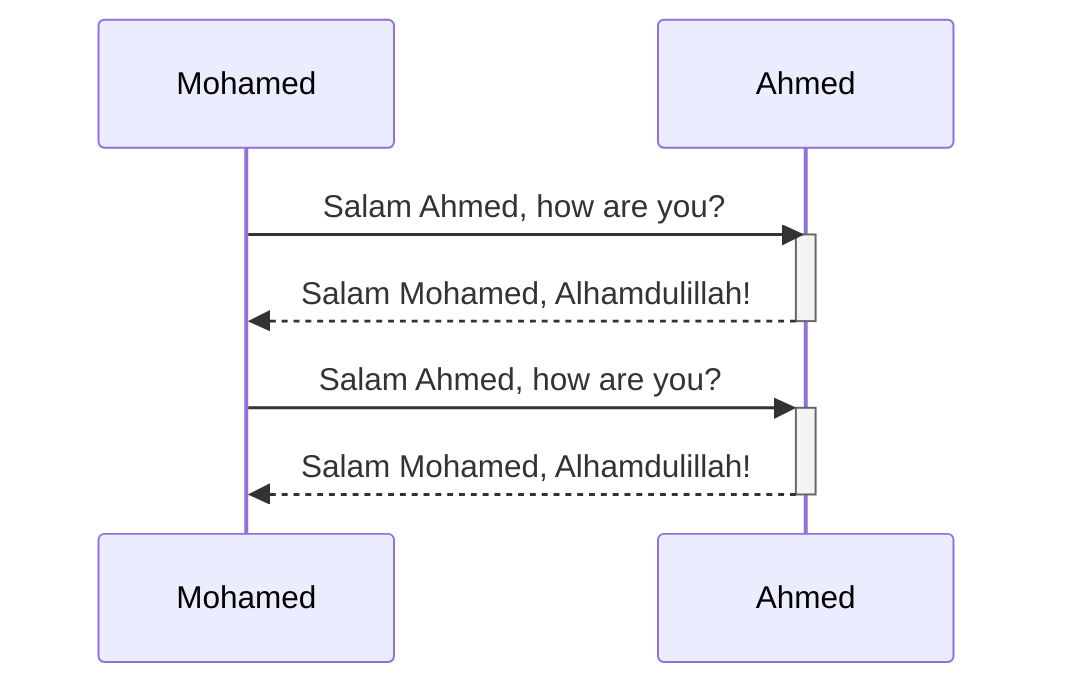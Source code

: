 sequenceDiagram
    Mohamed->>Ahmed: Salam Ahmed, how are you?
    activate Ahmed
    Ahmed-->>Mohamed: Salam Mohamed, Alhamdulillah!
    deactivate Ahmed
%% Another Solution
    Mohamed->>+Ahmed: Salam Ahmed, how are you?
    Ahmed-->>-Mohamed: Salam Mohamed, Alhamdulillah!